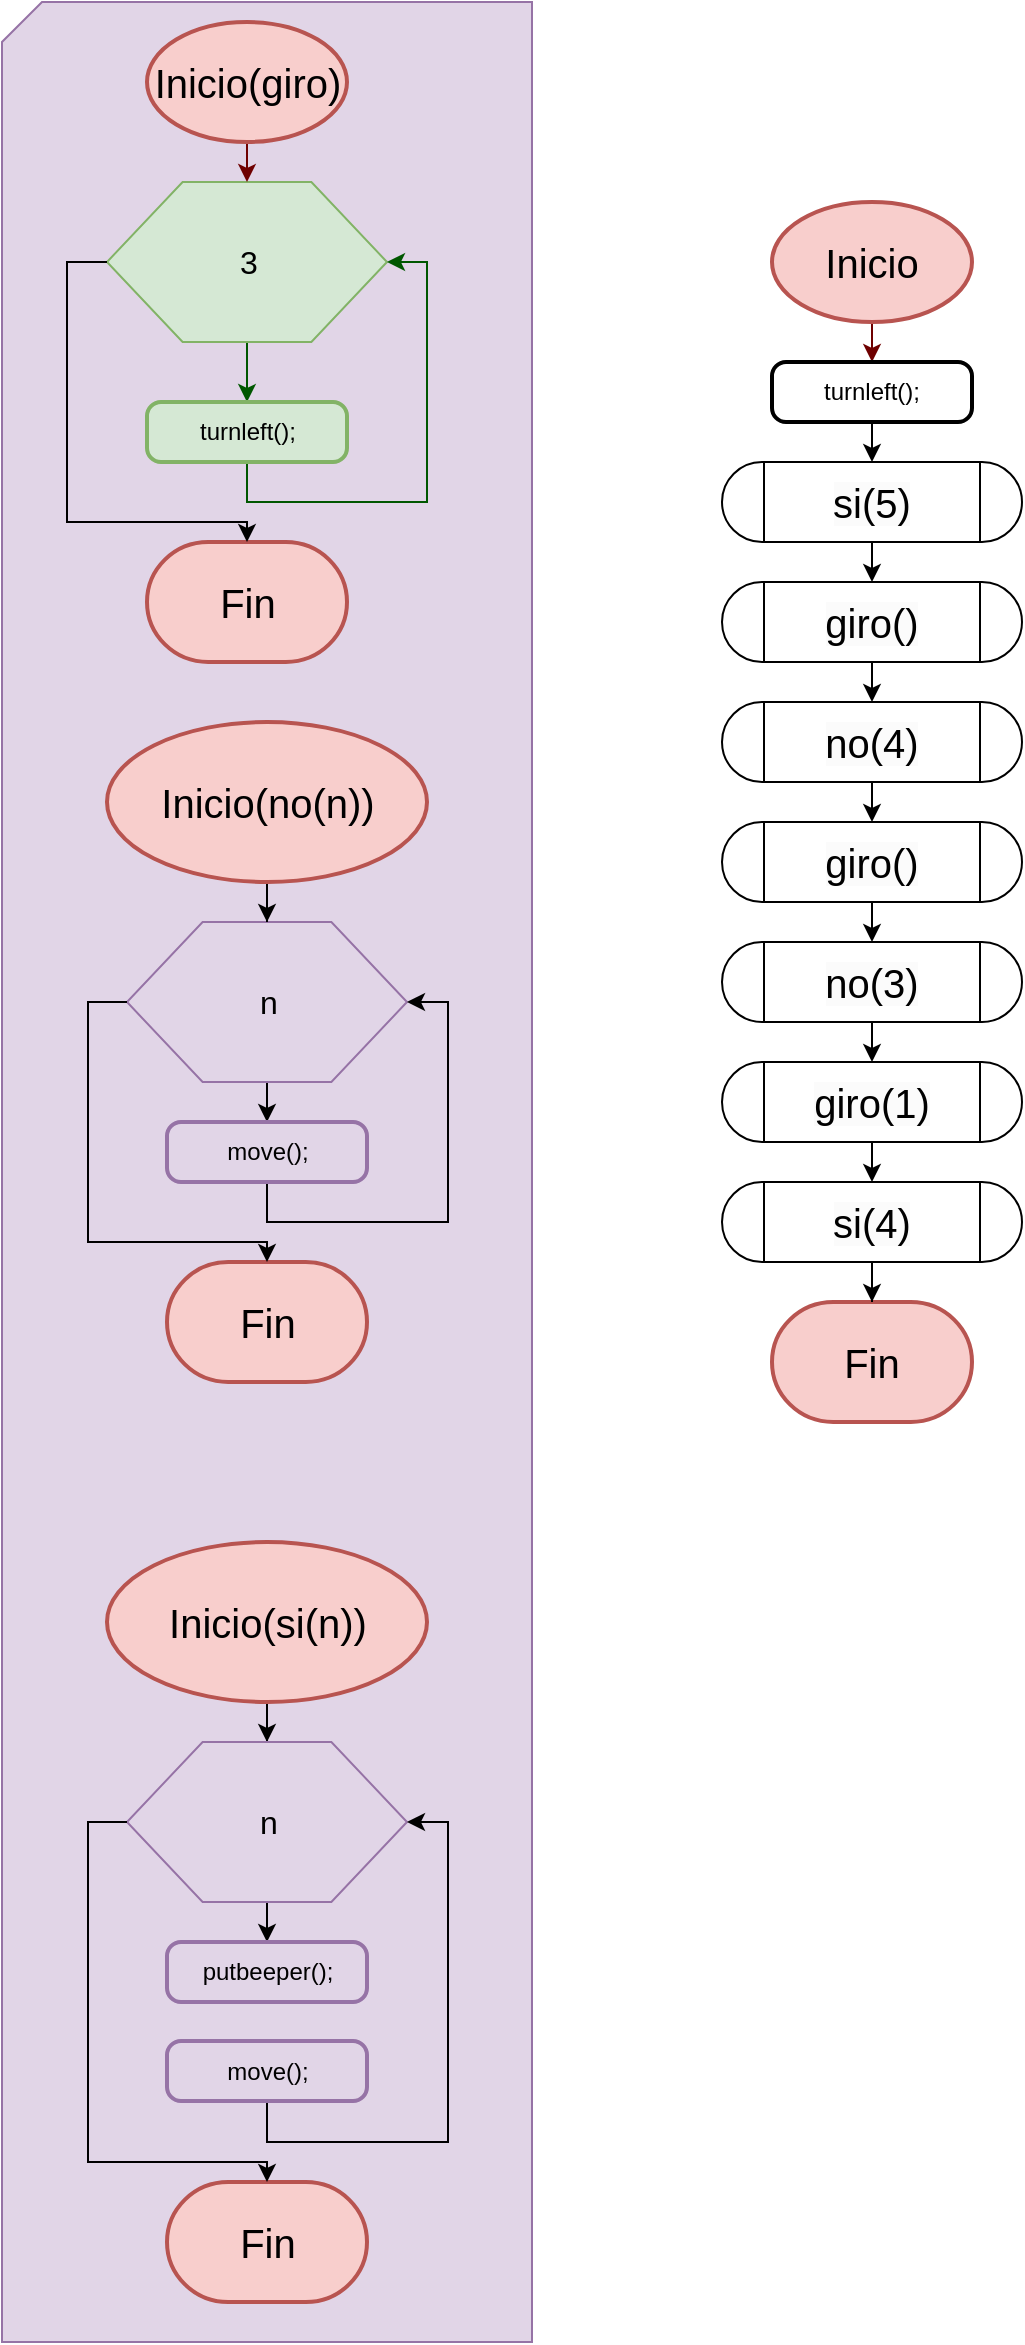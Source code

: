 <mxfile version="22.0.4" type="github">
  <diagram name="Página-1" id="8sz6D4rHo0GLzLMPaq7D">
    <mxGraphModel dx="2294" dy="1966" grid="1" gridSize="10" guides="1" tooltips="1" connect="1" arrows="1" fold="1" page="1" pageScale="1" pageWidth="827" pageHeight="1169" math="0" shadow="0">
      <root>
        <mxCell id="0" />
        <mxCell id="1" parent="0" />
        <mxCell id="fAYxCIKbN-mQUrRIL_h8-1" value="" style="verticalLabelPosition=bottom;verticalAlign=top;html=1;shape=card;whiteSpace=wrap;size=20;arcSize=12;fillColor=#e1d5e7;strokeColor=#9673a6;" vertex="1" parent="1">
          <mxGeometry x="-200" y="-450" width="265" height="1170" as="geometry" />
        </mxCell>
        <mxCell id="fAYxCIKbN-mQUrRIL_h8-2" style="edgeStyle=orthogonalEdgeStyle;rounded=0;orthogonalLoop=1;jettySize=auto;html=1;exitX=0.5;exitY=1;exitDx=0;exitDy=0;exitPerimeter=0;fillColor=#a20025;strokeColor=#6F0000;" edge="1" parent="1" source="fAYxCIKbN-mQUrRIL_h8-3">
          <mxGeometry relative="1" as="geometry">
            <mxPoint x="235.022" y="-270" as="targetPoint" />
          </mxGeometry>
        </mxCell>
        <mxCell id="fAYxCIKbN-mQUrRIL_h8-3" value="&lt;font style=&quot;font-size: 20px;&quot;&gt;Inicio&lt;/font&gt;" style="strokeWidth=2;html=1;shape=mxgraph.flowchart.start_1;whiteSpace=wrap;fillColor=#f8cecc;strokeColor=#b85450;" vertex="1" parent="1">
          <mxGeometry x="185" y="-350" width="100" height="60" as="geometry" />
        </mxCell>
        <mxCell id="fAYxCIKbN-mQUrRIL_h8-4" value="&lt;font style=&quot;font-size: 20px;&quot;&gt;Fin&lt;/font&gt;" style="strokeWidth=2;html=1;shape=mxgraph.flowchart.terminator;whiteSpace=wrap;fillColor=#f8cecc;strokeColor=#b85450;" vertex="1" parent="1">
          <mxGeometry x="185" y="200" width="100" height="60" as="geometry" />
        </mxCell>
        <mxCell id="fAYxCIKbN-mQUrRIL_h8-8" style="edgeStyle=orthogonalEdgeStyle;rounded=0;orthogonalLoop=1;jettySize=auto;html=1;fillColor=#008a00;strokeColor=#005700;" edge="1" parent="1" source="fAYxCIKbN-mQUrRIL_h8-9" target="fAYxCIKbN-mQUrRIL_h8-11">
          <mxGeometry relative="1" as="geometry" />
        </mxCell>
        <mxCell id="fAYxCIKbN-mQUrRIL_h8-9" value="3" style="verticalLabelPosition=middle;verticalAlign=middle;html=1;shape=hexagon;perimeter=hexagonPerimeter2;arcSize=6;size=0.27;labelPosition=center;align=center;fillColor=#d5e8d4;strokeColor=#82b366;fontSize=16;" vertex="1" parent="1">
          <mxGeometry x="-147.5" y="-360" width="140" height="80" as="geometry" />
        </mxCell>
        <mxCell id="fAYxCIKbN-mQUrRIL_h8-10" style="edgeStyle=orthogonalEdgeStyle;rounded=0;orthogonalLoop=1;jettySize=auto;html=1;exitX=0.5;exitY=1;exitDx=0;exitDy=0;entryX=1;entryY=0.5;entryDx=0;entryDy=0;fillColor=#008a00;strokeColor=#005700;" edge="1" parent="1" source="fAYxCIKbN-mQUrRIL_h8-11" target="fAYxCIKbN-mQUrRIL_h8-9">
          <mxGeometry relative="1" as="geometry">
            <Array as="points">
              <mxPoint x="-77.5" y="-200" />
              <mxPoint x="12.5" y="-200" />
              <mxPoint x="12.5" y="-320" />
            </Array>
          </mxGeometry>
        </mxCell>
        <mxCell id="fAYxCIKbN-mQUrRIL_h8-11" value="turnleft();" style="rounded=1;whiteSpace=wrap;html=1;absoluteArcSize=1;arcSize=14;strokeWidth=2;fillColor=#d5e8d4;strokeColor=#82b366;fontSize=12;" vertex="1" parent="1">
          <mxGeometry x="-127.5" y="-250" width="100" height="30" as="geometry" />
        </mxCell>
        <mxCell id="fAYxCIKbN-mQUrRIL_h8-58" style="edgeStyle=orthogonalEdgeStyle;rounded=0;orthogonalLoop=1;jettySize=auto;html=1;exitX=0.5;exitY=1;exitDx=0;exitDy=0;entryX=0.5;entryY=0;entryDx=0;entryDy=0;" edge="1" parent="1" source="fAYxCIKbN-mQUrRIL_h8-13" target="fAYxCIKbN-mQUrRIL_h8-35">
          <mxGeometry relative="1" as="geometry" />
        </mxCell>
        <mxCell id="fAYxCIKbN-mQUrRIL_h8-13" value="n" style="verticalLabelPosition=middle;verticalAlign=middle;html=1;shape=hexagon;perimeter=hexagonPerimeter2;arcSize=6;size=0.27;labelPosition=center;align=center;fillColor=#e1d5e7;strokeColor=#9673a6;fontSize=16;" vertex="1" parent="1">
          <mxGeometry x="-137.5" y="10" width="140" height="80" as="geometry" />
        </mxCell>
        <mxCell id="fAYxCIKbN-mQUrRIL_h8-16" style="edgeStyle=orthogonalEdgeStyle;rounded=0;orthogonalLoop=1;jettySize=auto;html=1;exitX=0.5;exitY=1;exitDx=0;exitDy=0;exitPerimeter=0;fillColor=#a20025;strokeColor=#6F0000;" edge="1" parent="1" source="fAYxCIKbN-mQUrRIL_h8-17">
          <mxGeometry relative="1" as="geometry">
            <mxPoint x="-77.5" y="-360" as="targetPoint" />
          </mxGeometry>
        </mxCell>
        <mxCell id="fAYxCIKbN-mQUrRIL_h8-17" value="&lt;font style=&quot;font-size: 20px;&quot;&gt;Inicio(giro)&lt;/font&gt;" style="strokeWidth=2;html=1;shape=mxgraph.flowchart.start_1;whiteSpace=wrap;fillColor=#f8cecc;strokeColor=#b85450;" vertex="1" parent="1">
          <mxGeometry x="-127.5" y="-440" width="100" height="60" as="geometry" />
        </mxCell>
        <mxCell id="fAYxCIKbN-mQUrRIL_h8-18" value="&lt;font style=&quot;font-size: 20px;&quot;&gt;Fin&lt;/font&gt;" style="strokeWidth=2;html=1;shape=mxgraph.flowchart.terminator;whiteSpace=wrap;fillColor=#f8cecc;strokeColor=#b85450;" vertex="1" parent="1">
          <mxGeometry x="-127.5" y="-180" width="100" height="60" as="geometry" />
        </mxCell>
        <mxCell id="fAYxCIKbN-mQUrRIL_h8-19" style="edgeStyle=orthogonalEdgeStyle;rounded=0;orthogonalLoop=1;jettySize=auto;html=1;exitX=0.5;exitY=1;exitDx=0;exitDy=0;exitPerimeter=0;" edge="1" parent="1" source="fAYxCIKbN-mQUrRIL_h8-20" target="fAYxCIKbN-mQUrRIL_h8-13">
          <mxGeometry relative="1" as="geometry" />
        </mxCell>
        <mxCell id="fAYxCIKbN-mQUrRIL_h8-20" value="&lt;font style=&quot;font-size: 20px;&quot;&gt;Inicio(no(n))&lt;/font&gt;" style="strokeWidth=2;html=1;shape=mxgraph.flowchart.start_1;whiteSpace=wrap;fillColor=#f8cecc;strokeColor=#b85450;" vertex="1" parent="1">
          <mxGeometry x="-147.5" y="-90" width="160" height="80" as="geometry" />
        </mxCell>
        <mxCell id="fAYxCIKbN-mQUrRIL_h8-21" value="&lt;font style=&quot;font-size: 20px;&quot;&gt;Fin&lt;/font&gt;" style="strokeWidth=2;html=1;shape=mxgraph.flowchart.terminator;whiteSpace=wrap;fillColor=#f8cecc;strokeColor=#b85450;" vertex="1" parent="1">
          <mxGeometry x="-117.5" y="180" width="100" height="60" as="geometry" />
        </mxCell>
        <mxCell id="fAYxCIKbN-mQUrRIL_h8-24" style="edgeStyle=orthogonalEdgeStyle;rounded=0;orthogonalLoop=1;jettySize=auto;html=1;exitX=0.5;exitY=1;exitDx=0;exitDy=0;entryX=0.5;entryY=0;entryDx=0;entryDy=0;" edge="1" parent="1" source="fAYxCIKbN-mQUrRIL_h8-25" target="fAYxCIKbN-mQUrRIL_h8-27">
          <mxGeometry relative="1" as="geometry" />
        </mxCell>
        <mxCell id="fAYxCIKbN-mQUrRIL_h8-25" value="&lt;span style=&quot;color: rgb(0, 0, 0); font-family: Helvetica; font-size: 20px; font-style: normal; font-variant-ligatures: normal; font-variant-caps: normal; font-weight: 400; letter-spacing: normal; orphans: 2; text-align: center; text-indent: 0px; text-transform: none; widows: 2; word-spacing: 0px; -webkit-text-stroke-width: 0px; background-color: rgb(251, 251, 251); text-decoration-thickness: initial; text-decoration-style: initial; text-decoration-color: initial; float: none; display: inline !important;&quot;&gt;giro()&lt;/span&gt;" style="verticalLabelPosition=middle;verticalAlign=middle;html=1;shape=process;whiteSpace=wrap;rounded=1;size=0.14;arcSize=50;labelPosition=center;align=center;" vertex="1" parent="1">
          <mxGeometry x="160" y="-40" width="150" height="40" as="geometry" />
        </mxCell>
        <mxCell id="fAYxCIKbN-mQUrRIL_h8-26" style="edgeStyle=orthogonalEdgeStyle;rounded=0;orthogonalLoop=1;jettySize=auto;html=1;exitX=0.5;exitY=1;exitDx=0;exitDy=0;entryX=0.5;entryY=0;entryDx=0;entryDy=0;" edge="1" parent="1" source="fAYxCIKbN-mQUrRIL_h8-27" target="fAYxCIKbN-mQUrRIL_h8-29">
          <mxGeometry relative="1" as="geometry" />
        </mxCell>
        <mxCell id="fAYxCIKbN-mQUrRIL_h8-27" value="&lt;span style=&quot;color: rgb(0, 0, 0); font-family: Helvetica; font-size: 20px; font-style: normal; font-variant-ligatures: normal; font-variant-caps: normal; font-weight: 400; letter-spacing: normal; orphans: 2; text-align: center; text-indent: 0px; text-transform: none; widows: 2; word-spacing: 0px; -webkit-text-stroke-width: 0px; background-color: rgb(251, 251, 251); text-decoration-thickness: initial; text-decoration-style: initial; text-decoration-color: initial; float: none; display: inline !important;&quot;&gt;no(3)&lt;/span&gt;" style="verticalLabelPosition=middle;verticalAlign=middle;html=1;shape=process;whiteSpace=wrap;rounded=1;size=0.14;arcSize=50;labelPosition=center;align=center;" vertex="1" parent="1">
          <mxGeometry x="160" y="20" width="150" height="40" as="geometry" />
        </mxCell>
        <mxCell id="fAYxCIKbN-mQUrRIL_h8-28" style="edgeStyle=orthogonalEdgeStyle;rounded=0;orthogonalLoop=1;jettySize=auto;html=1;exitX=0.5;exitY=1;exitDx=0;exitDy=0;entryX=0.5;entryY=0;entryDx=0;entryDy=0;" edge="1" parent="1" source="fAYxCIKbN-mQUrRIL_h8-29" target="fAYxCIKbN-mQUrRIL_h8-31">
          <mxGeometry relative="1" as="geometry" />
        </mxCell>
        <mxCell id="fAYxCIKbN-mQUrRIL_h8-29" value="&lt;span style=&quot;color: rgb(0, 0, 0); font-family: Helvetica; font-size: 20px; font-style: normal; font-variant-ligatures: normal; font-variant-caps: normal; font-weight: 400; letter-spacing: normal; orphans: 2; text-align: center; text-indent: 0px; text-transform: none; widows: 2; word-spacing: 0px; -webkit-text-stroke-width: 0px; background-color: rgb(251, 251, 251); text-decoration-thickness: initial; text-decoration-style: initial; text-decoration-color: initial; float: none; display: inline !important;&quot;&gt;giro(1)&lt;/span&gt;" style="verticalLabelPosition=middle;verticalAlign=middle;html=1;shape=process;whiteSpace=wrap;rounded=1;size=0.14;arcSize=50;labelPosition=center;align=center;" vertex="1" parent="1">
          <mxGeometry x="160" y="80" width="150" height="40" as="geometry" />
        </mxCell>
        <mxCell id="fAYxCIKbN-mQUrRIL_h8-57" style="edgeStyle=orthogonalEdgeStyle;rounded=0;orthogonalLoop=1;jettySize=auto;html=1;exitX=0.5;exitY=1;exitDx=0;exitDy=0;" edge="1" parent="1" source="fAYxCIKbN-mQUrRIL_h8-31" target="fAYxCIKbN-mQUrRIL_h8-4">
          <mxGeometry relative="1" as="geometry" />
        </mxCell>
        <mxCell id="fAYxCIKbN-mQUrRIL_h8-31" value="&lt;span style=&quot;color: rgb(0, 0, 0); font-family: Helvetica; font-size: 20px; font-style: normal; font-variant-ligatures: normal; font-variant-caps: normal; font-weight: 400; letter-spacing: normal; orphans: 2; text-align: center; text-indent: 0px; text-transform: none; widows: 2; word-spacing: 0px; -webkit-text-stroke-width: 0px; background-color: rgb(251, 251, 251); text-decoration-thickness: initial; text-decoration-style: initial; text-decoration-color: initial; float: none; display: inline !important;&quot;&gt;si(4)&lt;/span&gt;" style="verticalLabelPosition=middle;verticalAlign=middle;html=1;shape=process;whiteSpace=wrap;rounded=1;size=0.14;arcSize=50;labelPosition=center;align=center;" vertex="1" parent="1">
          <mxGeometry x="160" y="140" width="150" height="40" as="geometry" />
        </mxCell>
        <mxCell id="fAYxCIKbN-mQUrRIL_h8-34" style="edgeStyle=orthogonalEdgeStyle;rounded=0;orthogonalLoop=1;jettySize=auto;html=1;exitX=0.5;exitY=1;exitDx=0;exitDy=0;entryX=1;entryY=0.5;entryDx=0;entryDy=0;" edge="1" parent="1" source="fAYxCIKbN-mQUrRIL_h8-35" target="fAYxCIKbN-mQUrRIL_h8-13">
          <mxGeometry relative="1" as="geometry">
            <Array as="points">
              <mxPoint x="-67" y="160" />
              <mxPoint x="23" y="160" />
              <mxPoint x="23" y="50" />
            </Array>
          </mxGeometry>
        </mxCell>
        <mxCell id="fAYxCIKbN-mQUrRIL_h8-35" value="move();" style="rounded=1;whiteSpace=wrap;html=1;absoluteArcSize=1;arcSize=14;strokeWidth=2;fillColor=#e1d5e7;strokeColor=#9673a6;" vertex="1" parent="1">
          <mxGeometry x="-117.5" y="110" width="100" height="30" as="geometry" />
        </mxCell>
        <mxCell id="fAYxCIKbN-mQUrRIL_h8-36" style="edgeStyle=orthogonalEdgeStyle;rounded=0;orthogonalLoop=1;jettySize=auto;html=1;exitX=0;exitY=0.5;exitDx=0;exitDy=0;entryX=0.5;entryY=0;entryDx=0;entryDy=0;entryPerimeter=0;" edge="1" parent="1" source="fAYxCIKbN-mQUrRIL_h8-9" target="fAYxCIKbN-mQUrRIL_h8-18">
          <mxGeometry relative="1" as="geometry">
            <Array as="points">
              <mxPoint x="-167.5" y="-320" />
              <mxPoint x="-167.5" y="-190" />
              <mxPoint x="-77.5" y="-190" />
            </Array>
          </mxGeometry>
        </mxCell>
        <mxCell id="fAYxCIKbN-mQUrRIL_h8-37" style="edgeStyle=orthogonalEdgeStyle;rounded=0;orthogonalLoop=1;jettySize=auto;html=1;exitX=0;exitY=0.5;exitDx=0;exitDy=0;entryX=0.5;entryY=0;entryDx=0;entryDy=0;entryPerimeter=0;" edge="1" parent="1" source="fAYxCIKbN-mQUrRIL_h8-13" target="fAYxCIKbN-mQUrRIL_h8-21">
          <mxGeometry relative="1" as="geometry">
            <Array as="points">
              <mxPoint x="-157" y="50" />
              <mxPoint x="-157" y="170" />
              <mxPoint x="-67" y="170" />
            </Array>
          </mxGeometry>
        </mxCell>
        <mxCell id="fAYxCIKbN-mQUrRIL_h8-68" style="edgeStyle=orthogonalEdgeStyle;rounded=0;orthogonalLoop=1;jettySize=auto;html=1;exitX=0.5;exitY=1;exitDx=0;exitDy=0;exitPerimeter=0;" edge="1" parent="1" source="fAYxCIKbN-mQUrRIL_h8-39" target="fAYxCIKbN-mQUrRIL_h8-61">
          <mxGeometry relative="1" as="geometry" />
        </mxCell>
        <mxCell id="fAYxCIKbN-mQUrRIL_h8-39" value="&lt;font style=&quot;font-size: 20px;&quot;&gt;Inicio(si(n))&lt;/font&gt;" style="strokeWidth=2;html=1;shape=mxgraph.flowchart.start_1;whiteSpace=wrap;fillColor=#f8cecc;strokeColor=#b85450;" vertex="1" parent="1">
          <mxGeometry x="-147.5" y="320" width="160" height="80" as="geometry" />
        </mxCell>
        <mxCell id="fAYxCIKbN-mQUrRIL_h8-40" value="&lt;font style=&quot;font-size: 20px;&quot;&gt;Fin&lt;/font&gt;" style="strokeWidth=2;html=1;shape=mxgraph.flowchart.terminator;whiteSpace=wrap;fillColor=#f8cecc;strokeColor=#b85450;" vertex="1" parent="1">
          <mxGeometry x="-117.5" y="640" width="100" height="60" as="geometry" />
        </mxCell>
        <mxCell id="fAYxCIKbN-mQUrRIL_h8-56" style="edgeStyle=orthogonalEdgeStyle;rounded=0;orthogonalLoop=1;jettySize=auto;html=1;exitX=0.5;exitY=1;exitDx=0;exitDy=0;entryX=0.5;entryY=0;entryDx=0;entryDy=0;" edge="1" parent="1" source="fAYxCIKbN-mQUrRIL_h8-46" target="fAYxCIKbN-mQUrRIL_h8-49">
          <mxGeometry relative="1" as="geometry" />
        </mxCell>
        <mxCell id="fAYxCIKbN-mQUrRIL_h8-46" value="turnleft();" style="rounded=1;whiteSpace=wrap;html=1;absoluteArcSize=1;arcSize=14;strokeWidth=2;" vertex="1" parent="1">
          <mxGeometry x="185" y="-270" width="100" height="30" as="geometry" />
        </mxCell>
        <mxCell id="fAYxCIKbN-mQUrRIL_h8-48" style="edgeStyle=orthogonalEdgeStyle;rounded=0;orthogonalLoop=1;jettySize=auto;html=1;exitX=0.5;exitY=1;exitDx=0;exitDy=0;entryX=0.5;entryY=0;entryDx=0;entryDy=0;" edge="1" parent="1" source="fAYxCIKbN-mQUrRIL_h8-49" target="fAYxCIKbN-mQUrRIL_h8-51">
          <mxGeometry relative="1" as="geometry" />
        </mxCell>
        <mxCell id="fAYxCIKbN-mQUrRIL_h8-49" value="&lt;span style=&quot;color: rgb(0, 0, 0); font-family: Helvetica; font-size: 20px; font-style: normal; font-variant-ligatures: normal; font-variant-caps: normal; font-weight: 400; letter-spacing: normal; orphans: 2; text-align: center; text-indent: 0px; text-transform: none; widows: 2; word-spacing: 0px; -webkit-text-stroke-width: 0px; background-color: rgb(251, 251, 251); text-decoration-thickness: initial; text-decoration-style: initial; text-decoration-color: initial; float: none; display: inline !important;&quot;&gt;si(5)&lt;/span&gt;" style="verticalLabelPosition=middle;verticalAlign=middle;html=1;shape=process;whiteSpace=wrap;rounded=1;size=0.14;arcSize=50;labelPosition=center;align=center;" vertex="1" parent="1">
          <mxGeometry x="160" y="-220" width="150" height="40" as="geometry" />
        </mxCell>
        <mxCell id="fAYxCIKbN-mQUrRIL_h8-50" style="edgeStyle=orthogonalEdgeStyle;rounded=0;orthogonalLoop=1;jettySize=auto;html=1;exitX=0.5;exitY=1;exitDx=0;exitDy=0;entryX=0.5;entryY=0;entryDx=0;entryDy=0;" edge="1" parent="1" source="fAYxCIKbN-mQUrRIL_h8-51" target="fAYxCIKbN-mQUrRIL_h8-52">
          <mxGeometry relative="1" as="geometry" />
        </mxCell>
        <mxCell id="fAYxCIKbN-mQUrRIL_h8-51" value="&lt;span style=&quot;color: rgb(0, 0, 0); font-family: Helvetica; font-size: 20px; font-style: normal; font-variant-ligatures: normal; font-variant-caps: normal; font-weight: 400; letter-spacing: normal; orphans: 2; text-align: center; text-indent: 0px; text-transform: none; widows: 2; word-spacing: 0px; -webkit-text-stroke-width: 0px; background-color: rgb(251, 251, 251); text-decoration-thickness: initial; text-decoration-style: initial; text-decoration-color: initial; float: none; display: inline !important;&quot;&gt;giro()&lt;/span&gt;" style="verticalLabelPosition=middle;verticalAlign=middle;html=1;shape=process;whiteSpace=wrap;rounded=1;size=0.14;arcSize=50;labelPosition=center;align=center;" vertex="1" parent="1">
          <mxGeometry x="160" y="-160" width="150" height="40" as="geometry" />
        </mxCell>
        <mxCell id="fAYxCIKbN-mQUrRIL_h8-53" style="edgeStyle=orthogonalEdgeStyle;rounded=0;orthogonalLoop=1;jettySize=auto;html=1;exitX=0.5;exitY=1;exitDx=0;exitDy=0;entryX=0.5;entryY=0;entryDx=0;entryDy=0;" edge="1" parent="1" source="fAYxCIKbN-mQUrRIL_h8-52" target="fAYxCIKbN-mQUrRIL_h8-25">
          <mxGeometry relative="1" as="geometry" />
        </mxCell>
        <mxCell id="fAYxCIKbN-mQUrRIL_h8-52" value="&lt;span style=&quot;color: rgb(0, 0, 0); font-family: Helvetica; font-size: 20px; font-style: normal; font-variant-ligatures: normal; font-variant-caps: normal; font-weight: 400; letter-spacing: normal; orphans: 2; text-align: center; text-indent: 0px; text-transform: none; widows: 2; word-spacing: 0px; -webkit-text-stroke-width: 0px; background-color: rgb(251, 251, 251); text-decoration-thickness: initial; text-decoration-style: initial; text-decoration-color: initial; float: none; display: inline !important;&quot;&gt;no(4)&lt;/span&gt;" style="verticalLabelPosition=middle;verticalAlign=middle;html=1;shape=process;whiteSpace=wrap;rounded=1;size=0.14;arcSize=50;labelPosition=center;align=center;" vertex="1" parent="1">
          <mxGeometry x="160" y="-100" width="150" height="40" as="geometry" />
        </mxCell>
        <mxCell id="fAYxCIKbN-mQUrRIL_h8-60" style="edgeStyle=orthogonalEdgeStyle;rounded=0;orthogonalLoop=1;jettySize=auto;html=1;exitX=0.5;exitY=1;exitDx=0;exitDy=0;entryX=0.5;entryY=0;entryDx=0;entryDy=0;" edge="1" parent="1" source="fAYxCIKbN-mQUrRIL_h8-61" target="fAYxCIKbN-mQUrRIL_h8-64">
          <mxGeometry relative="1" as="geometry" />
        </mxCell>
        <mxCell id="fAYxCIKbN-mQUrRIL_h8-61" value="n" style="verticalLabelPosition=middle;verticalAlign=middle;html=1;shape=hexagon;perimeter=hexagonPerimeter2;arcSize=6;size=0.27;labelPosition=center;align=center;fillColor=#e1d5e7;strokeColor=#9673a6;fontSize=16;" vertex="1" parent="1">
          <mxGeometry x="-137.5" y="420" width="140" height="80" as="geometry" />
        </mxCell>
        <mxCell id="fAYxCIKbN-mQUrRIL_h8-64" value="putbeeper();" style="rounded=1;whiteSpace=wrap;html=1;absoluteArcSize=1;arcSize=14;strokeWidth=2;fillColor=#e1d5e7;strokeColor=#9673a6;" vertex="1" parent="1">
          <mxGeometry x="-117.5" y="520" width="100" height="30" as="geometry" />
        </mxCell>
        <mxCell id="fAYxCIKbN-mQUrRIL_h8-66" style="edgeStyle=orthogonalEdgeStyle;rounded=0;orthogonalLoop=1;jettySize=auto;html=1;exitX=0.5;exitY=1;exitDx=0;exitDy=0;entryX=1;entryY=0.5;entryDx=0;entryDy=0;" edge="1" parent="1" source="fAYxCIKbN-mQUrRIL_h8-65" target="fAYxCIKbN-mQUrRIL_h8-61">
          <mxGeometry relative="1" as="geometry">
            <Array as="points">
              <mxPoint x="-67" y="620" />
              <mxPoint x="23" y="620" />
              <mxPoint x="23" y="460" />
            </Array>
          </mxGeometry>
        </mxCell>
        <mxCell id="fAYxCIKbN-mQUrRIL_h8-65" value="move();" style="rounded=1;whiteSpace=wrap;html=1;absoluteArcSize=1;arcSize=14;strokeWidth=2;fillColor=#e1d5e7;strokeColor=#9673a6;" vertex="1" parent="1">
          <mxGeometry x="-117.5" y="569.5" width="100" height="30" as="geometry" />
        </mxCell>
        <mxCell id="fAYxCIKbN-mQUrRIL_h8-67" style="edgeStyle=orthogonalEdgeStyle;rounded=0;orthogonalLoop=1;jettySize=auto;html=1;exitX=0;exitY=0.5;exitDx=0;exitDy=0;entryX=0.5;entryY=0;entryDx=0;entryDy=0;entryPerimeter=0;" edge="1" parent="1" source="fAYxCIKbN-mQUrRIL_h8-61" target="fAYxCIKbN-mQUrRIL_h8-40">
          <mxGeometry relative="1" as="geometry">
            <Array as="points">
              <mxPoint x="-157" y="460" />
              <mxPoint x="-157" y="630" />
              <mxPoint x="-67" y="630" />
            </Array>
          </mxGeometry>
        </mxCell>
      </root>
    </mxGraphModel>
  </diagram>
</mxfile>

